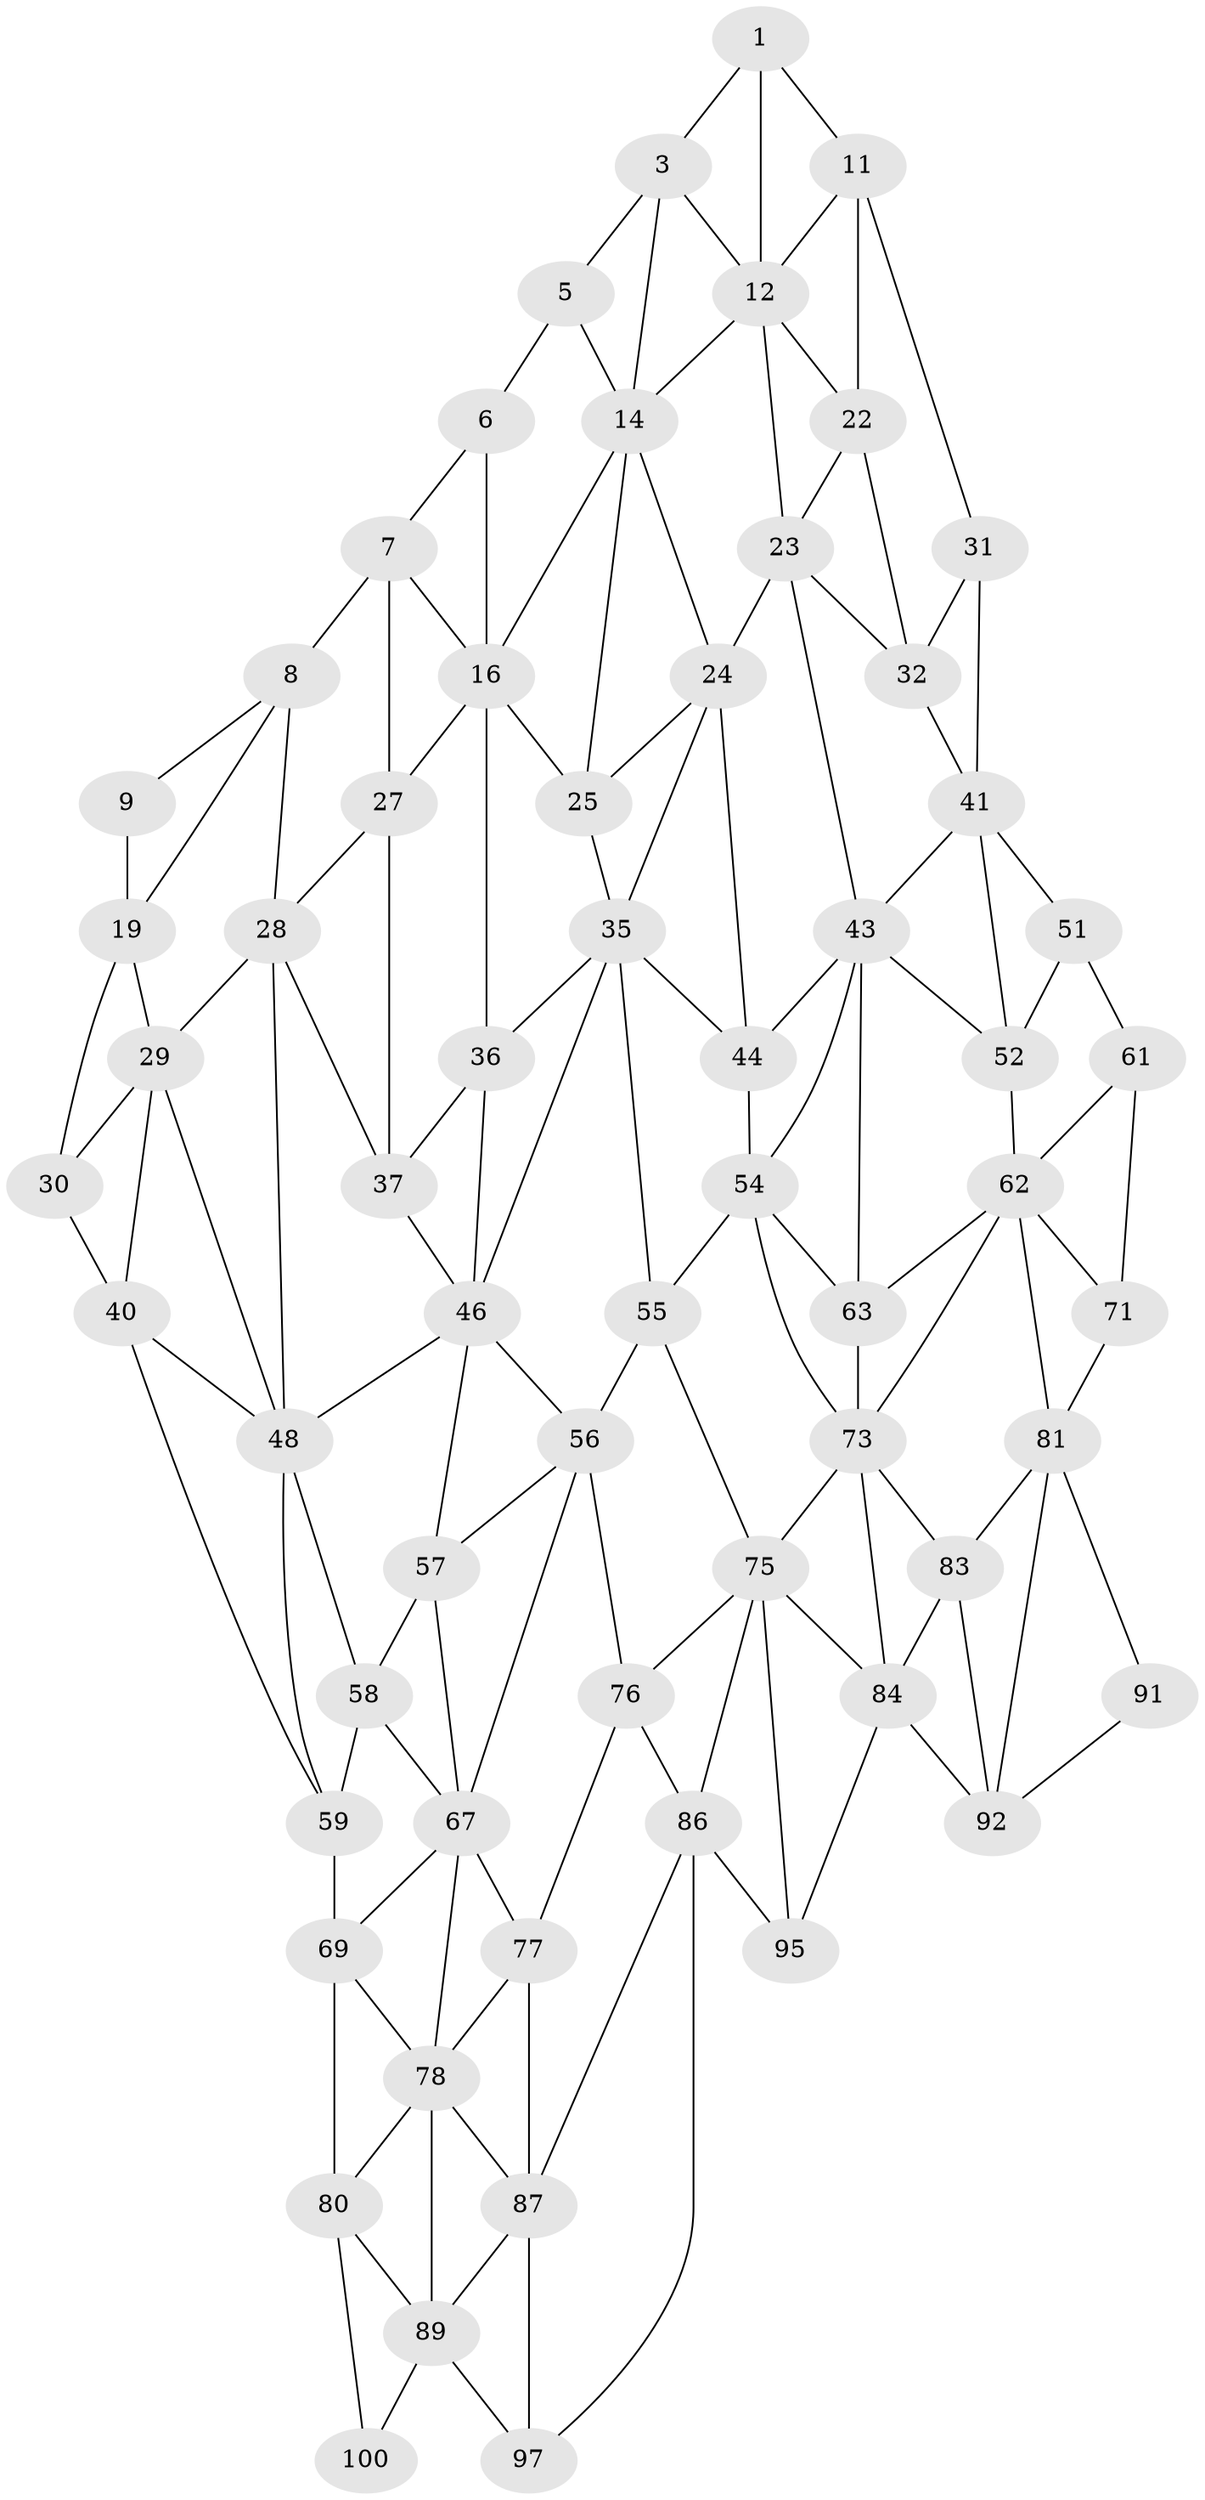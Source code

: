 // original degree distribution, {2: 0.04, 3: 0.32, 4: 0.64}
// Generated by graph-tools (version 1.1) at 2025/38/02/21/25 10:38:56]
// undirected, 62 vertices, 134 edges
graph export_dot {
graph [start="1"]
  node [color=gray90,style=filled];
  1 [super="+2"];
  3 [super="+4"];
  5;
  6;
  7 [super="+17"];
  8 [super="+18"];
  9 [super="+10"];
  11 [super="+21"];
  12 [super="+13"];
  14 [super="+15"];
  16 [super="+26"];
  19 [super="+20"];
  22;
  23 [super="+33"];
  24 [super="+34"];
  25;
  27;
  28 [super="+38"];
  29 [super="+39"];
  30;
  31;
  32;
  35 [super="+45"];
  36;
  37;
  40 [super="+50"];
  41 [super="+42"];
  43 [super="+53"];
  44;
  46 [super="+47"];
  48 [super="+49"];
  51;
  52;
  54 [super="+64"];
  55 [super="+65"];
  56 [super="+66"];
  57;
  58;
  59 [super="+60"];
  61;
  62 [super="+72"];
  63;
  67 [super="+68"];
  69 [super="+70"];
  71;
  73 [super="+74"];
  75 [super="+85"];
  76;
  77;
  78 [super="+79"];
  80 [super="+90"];
  81 [super="+82"];
  83;
  84 [super="+94"];
  86 [super="+96"];
  87 [super="+88"];
  89 [super="+99"];
  91;
  92 [super="+93"];
  95;
  97 [super="+98"];
  100;
  1 -- 11;
  1 -- 3;
  1 -- 12;
  3 -- 12;
  3 -- 5;
  3 -- 14;
  5 -- 6;
  5 -- 14;
  6 -- 16;
  6 -- 7;
  7 -- 8 [weight=2];
  7 -- 16;
  7 -- 27;
  8 -- 9;
  8 -- 19;
  8 -- 28;
  9 -- 19 [weight=2];
  11 -- 12;
  11 -- 22;
  11 -- 31;
  12 -- 22;
  12 -- 14;
  12 -- 23;
  14 -- 24;
  14 -- 16;
  14 -- 25;
  16 -- 25;
  16 -- 27;
  16 -- 36;
  19 -- 29;
  19 -- 30;
  22 -- 32;
  22 -- 23;
  23 -- 24 [weight=2];
  23 -- 32;
  23 -- 43;
  24 -- 25;
  24 -- 35;
  24 -- 44;
  25 -- 35;
  27 -- 37;
  27 -- 28;
  28 -- 29 [weight=2];
  28 -- 48;
  28 -- 37;
  29 -- 30;
  29 -- 40;
  29 -- 48;
  30 -- 40;
  31 -- 41;
  31 -- 32;
  32 -- 41;
  35 -- 36;
  35 -- 44;
  35 -- 46;
  35 -- 55;
  36 -- 46;
  36 -- 37;
  37 -- 46;
  40 -- 48;
  40 -- 59;
  41 -- 51;
  41 -- 43;
  41 -- 52;
  43 -- 44;
  43 -- 52;
  43 -- 54;
  43 -- 63;
  44 -- 54;
  46 -- 56;
  46 -- 48;
  46 -- 57;
  48 -- 58;
  48 -- 59;
  51 -- 61;
  51 -- 52;
  52 -- 62;
  54 -- 55 [weight=2];
  54 -- 73;
  54 -- 63;
  55 -- 56 [weight=2];
  55 -- 75;
  56 -- 57;
  56 -- 67;
  56 -- 76;
  57 -- 67;
  57 -- 58;
  58 -- 59;
  58 -- 67;
  59 -- 69 [weight=2];
  61 -- 71;
  61 -- 62;
  62 -- 63;
  62 -- 73;
  62 -- 71;
  62 -- 81;
  63 -- 73;
  67 -- 77;
  67 -- 69;
  67 -- 78;
  69 -- 78;
  69 -- 80;
  71 -- 81;
  73 -- 83;
  73 -- 75;
  73 -- 84;
  75 -- 76;
  75 -- 84;
  75 -- 86;
  75 -- 95;
  76 -- 86;
  76 -- 77;
  77 -- 87;
  77 -- 78;
  78 -- 87;
  78 -- 80;
  78 -- 89;
  80 -- 89;
  80 -- 100;
  81 -- 91;
  81 -- 83;
  81 -- 92;
  83 -- 84;
  83 -- 92;
  84 -- 95;
  84 -- 92;
  86 -- 87;
  86 -- 97;
  86 -- 95;
  87 -- 97 [weight=2];
  87 -- 89;
  89 -- 100;
  89 -- 97;
  91 -- 92;
}
